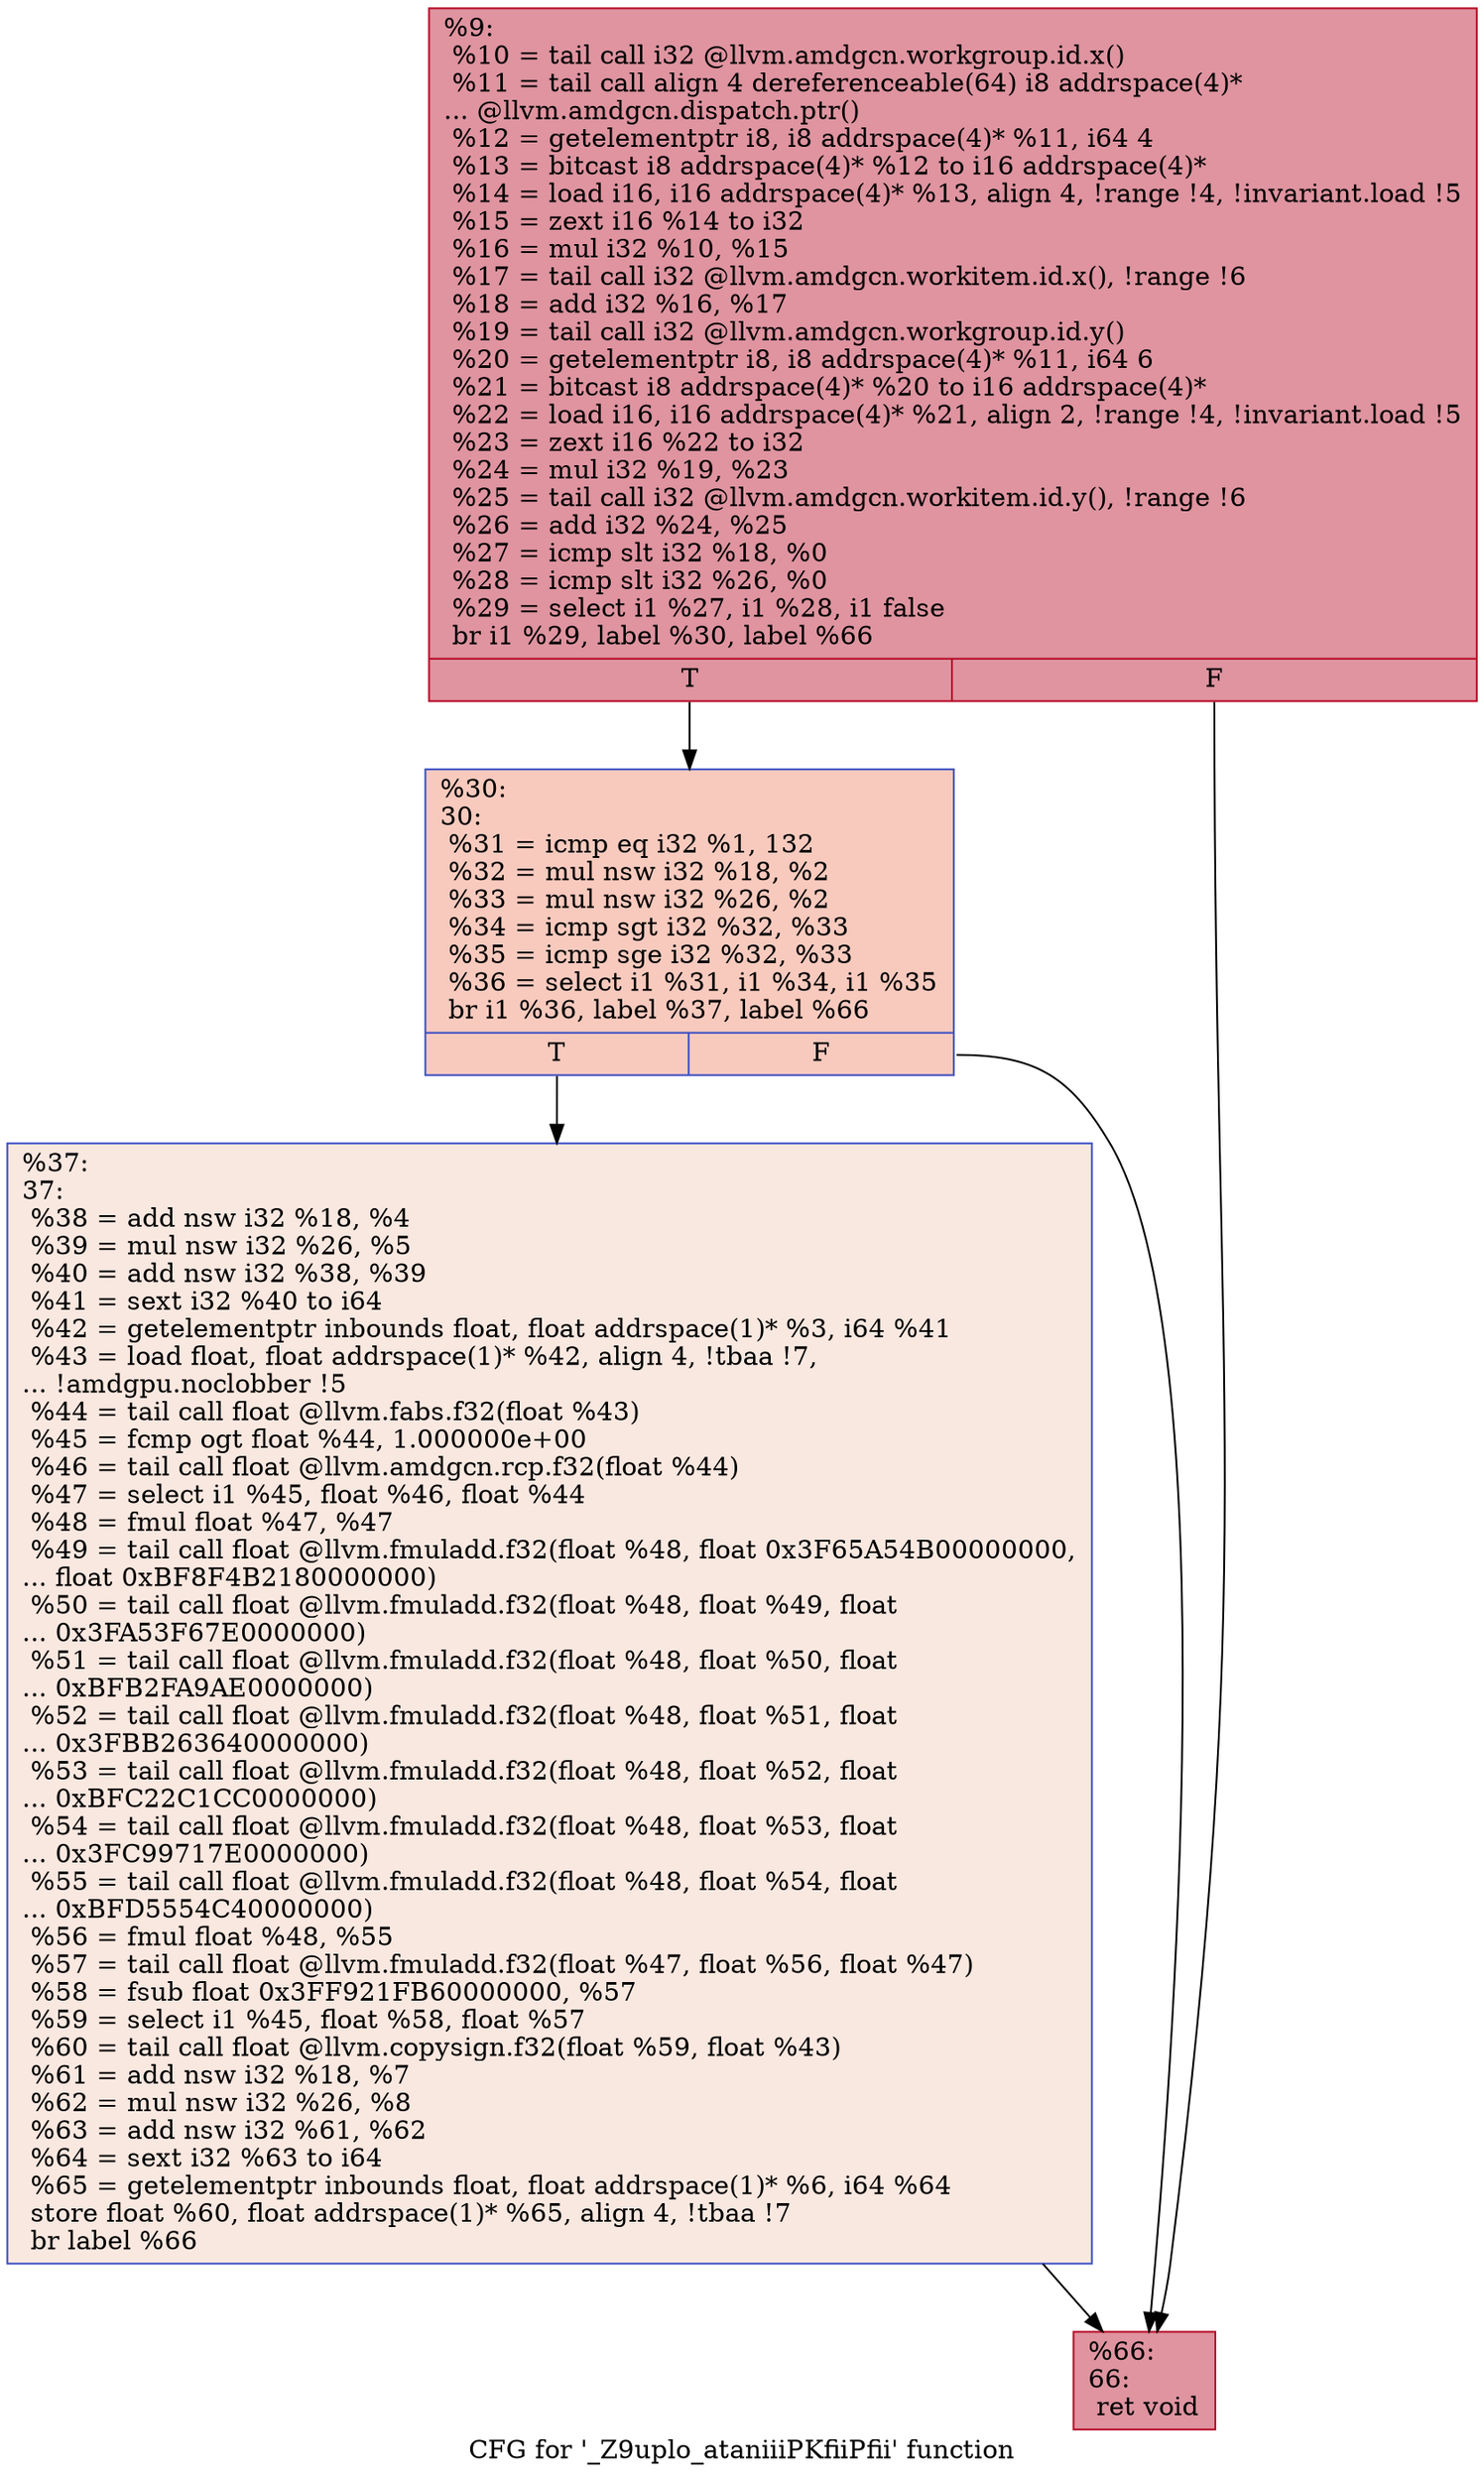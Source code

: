 digraph "CFG for '_Z9uplo_ataniiiPKfiiPfii' function" {
	label="CFG for '_Z9uplo_ataniiiPKfiiPfii' function";

	Node0x4f6a1b0 [shape=record,color="#b70d28ff", style=filled, fillcolor="#b70d2870",label="{%9:\l  %10 = tail call i32 @llvm.amdgcn.workgroup.id.x()\l  %11 = tail call align 4 dereferenceable(64) i8 addrspace(4)*\l... @llvm.amdgcn.dispatch.ptr()\l  %12 = getelementptr i8, i8 addrspace(4)* %11, i64 4\l  %13 = bitcast i8 addrspace(4)* %12 to i16 addrspace(4)*\l  %14 = load i16, i16 addrspace(4)* %13, align 4, !range !4, !invariant.load !5\l  %15 = zext i16 %14 to i32\l  %16 = mul i32 %10, %15\l  %17 = tail call i32 @llvm.amdgcn.workitem.id.x(), !range !6\l  %18 = add i32 %16, %17\l  %19 = tail call i32 @llvm.amdgcn.workgroup.id.y()\l  %20 = getelementptr i8, i8 addrspace(4)* %11, i64 6\l  %21 = bitcast i8 addrspace(4)* %20 to i16 addrspace(4)*\l  %22 = load i16, i16 addrspace(4)* %21, align 2, !range !4, !invariant.load !5\l  %23 = zext i16 %22 to i32\l  %24 = mul i32 %19, %23\l  %25 = tail call i32 @llvm.amdgcn.workitem.id.y(), !range !6\l  %26 = add i32 %24, %25\l  %27 = icmp slt i32 %18, %0\l  %28 = icmp slt i32 %26, %0\l  %29 = select i1 %27, i1 %28, i1 false\l  br i1 %29, label %30, label %66\l|{<s0>T|<s1>F}}"];
	Node0x4f6a1b0:s0 -> Node0x4f6e770;
	Node0x4f6a1b0:s1 -> Node0x4f6e800;
	Node0x4f6e770 [shape=record,color="#3d50c3ff", style=filled, fillcolor="#ef886b70",label="{%30:\l30:                                               \l  %31 = icmp eq i32 %1, 132\l  %32 = mul nsw i32 %18, %2\l  %33 = mul nsw i32 %26, %2\l  %34 = icmp sgt i32 %32, %33\l  %35 = icmp sge i32 %32, %33\l  %36 = select i1 %31, i1 %34, i1 %35\l  br i1 %36, label %37, label %66\l|{<s0>T|<s1>F}}"];
	Node0x4f6e770:s0 -> Node0x4f6c7f0;
	Node0x4f6e770:s1 -> Node0x4f6e800;
	Node0x4f6c7f0 [shape=record,color="#3d50c3ff", style=filled, fillcolor="#f1ccb870",label="{%37:\l37:                                               \l  %38 = add nsw i32 %18, %4\l  %39 = mul nsw i32 %26, %5\l  %40 = add nsw i32 %38, %39\l  %41 = sext i32 %40 to i64\l  %42 = getelementptr inbounds float, float addrspace(1)* %3, i64 %41\l  %43 = load float, float addrspace(1)* %42, align 4, !tbaa !7,\l... !amdgpu.noclobber !5\l  %44 = tail call float @llvm.fabs.f32(float %43)\l  %45 = fcmp ogt float %44, 1.000000e+00\l  %46 = tail call float @llvm.amdgcn.rcp.f32(float %44)\l  %47 = select i1 %45, float %46, float %44\l  %48 = fmul float %47, %47\l  %49 = tail call float @llvm.fmuladd.f32(float %48, float 0x3F65A54B00000000,\l... float 0xBF8F4B2180000000)\l  %50 = tail call float @llvm.fmuladd.f32(float %48, float %49, float\l... 0x3FA53F67E0000000)\l  %51 = tail call float @llvm.fmuladd.f32(float %48, float %50, float\l... 0xBFB2FA9AE0000000)\l  %52 = tail call float @llvm.fmuladd.f32(float %48, float %51, float\l... 0x3FBB263640000000)\l  %53 = tail call float @llvm.fmuladd.f32(float %48, float %52, float\l... 0xBFC22C1CC0000000)\l  %54 = tail call float @llvm.fmuladd.f32(float %48, float %53, float\l... 0x3FC99717E0000000)\l  %55 = tail call float @llvm.fmuladd.f32(float %48, float %54, float\l... 0xBFD5554C40000000)\l  %56 = fmul float %48, %55\l  %57 = tail call float @llvm.fmuladd.f32(float %47, float %56, float %47)\l  %58 = fsub float 0x3FF921FB60000000, %57\l  %59 = select i1 %45, float %58, float %57\l  %60 = tail call float @llvm.copysign.f32(float %59, float %43)\l  %61 = add nsw i32 %18, %7\l  %62 = mul nsw i32 %26, %8\l  %63 = add nsw i32 %61, %62\l  %64 = sext i32 %63 to i64\l  %65 = getelementptr inbounds float, float addrspace(1)* %6, i64 %64\l  store float %60, float addrspace(1)* %65, align 4, !tbaa !7\l  br label %66\l}"];
	Node0x4f6c7f0 -> Node0x4f6e800;
	Node0x4f6e800 [shape=record,color="#b70d28ff", style=filled, fillcolor="#b70d2870",label="{%66:\l66:                                               \l  ret void\l}"];
}
